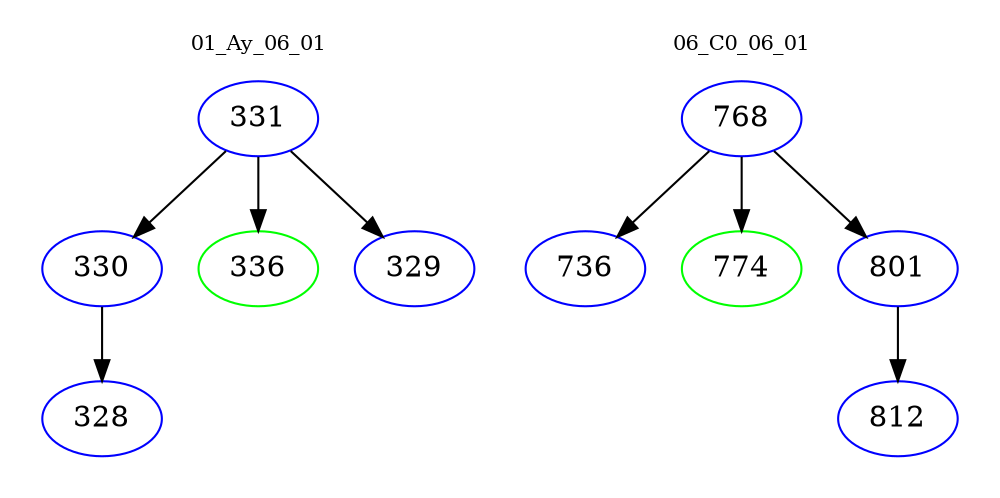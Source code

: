 digraph{
subgraph cluster_0 {
color = white
label = "01_Ay_06_01";
fontsize=10;
T0_331 [label="331", color="blue"]
T0_331 -> T0_330 [color="black"]
T0_330 [label="330", color="blue"]
T0_330 -> T0_328 [color="black"]
T0_328 [label="328", color="blue"]
T0_331 -> T0_336 [color="black"]
T0_336 [label="336", color="green"]
T0_331 -> T0_329 [color="black"]
T0_329 [label="329", color="blue"]
}
subgraph cluster_1 {
color = white
label = "06_C0_06_01";
fontsize=10;
T1_768 [label="768", color="blue"]
T1_768 -> T1_736 [color="black"]
T1_736 [label="736", color="blue"]
T1_768 -> T1_774 [color="black"]
T1_774 [label="774", color="green"]
T1_768 -> T1_801 [color="black"]
T1_801 [label="801", color="blue"]
T1_801 -> T1_812 [color="black"]
T1_812 [label="812", color="blue"]
}
}
